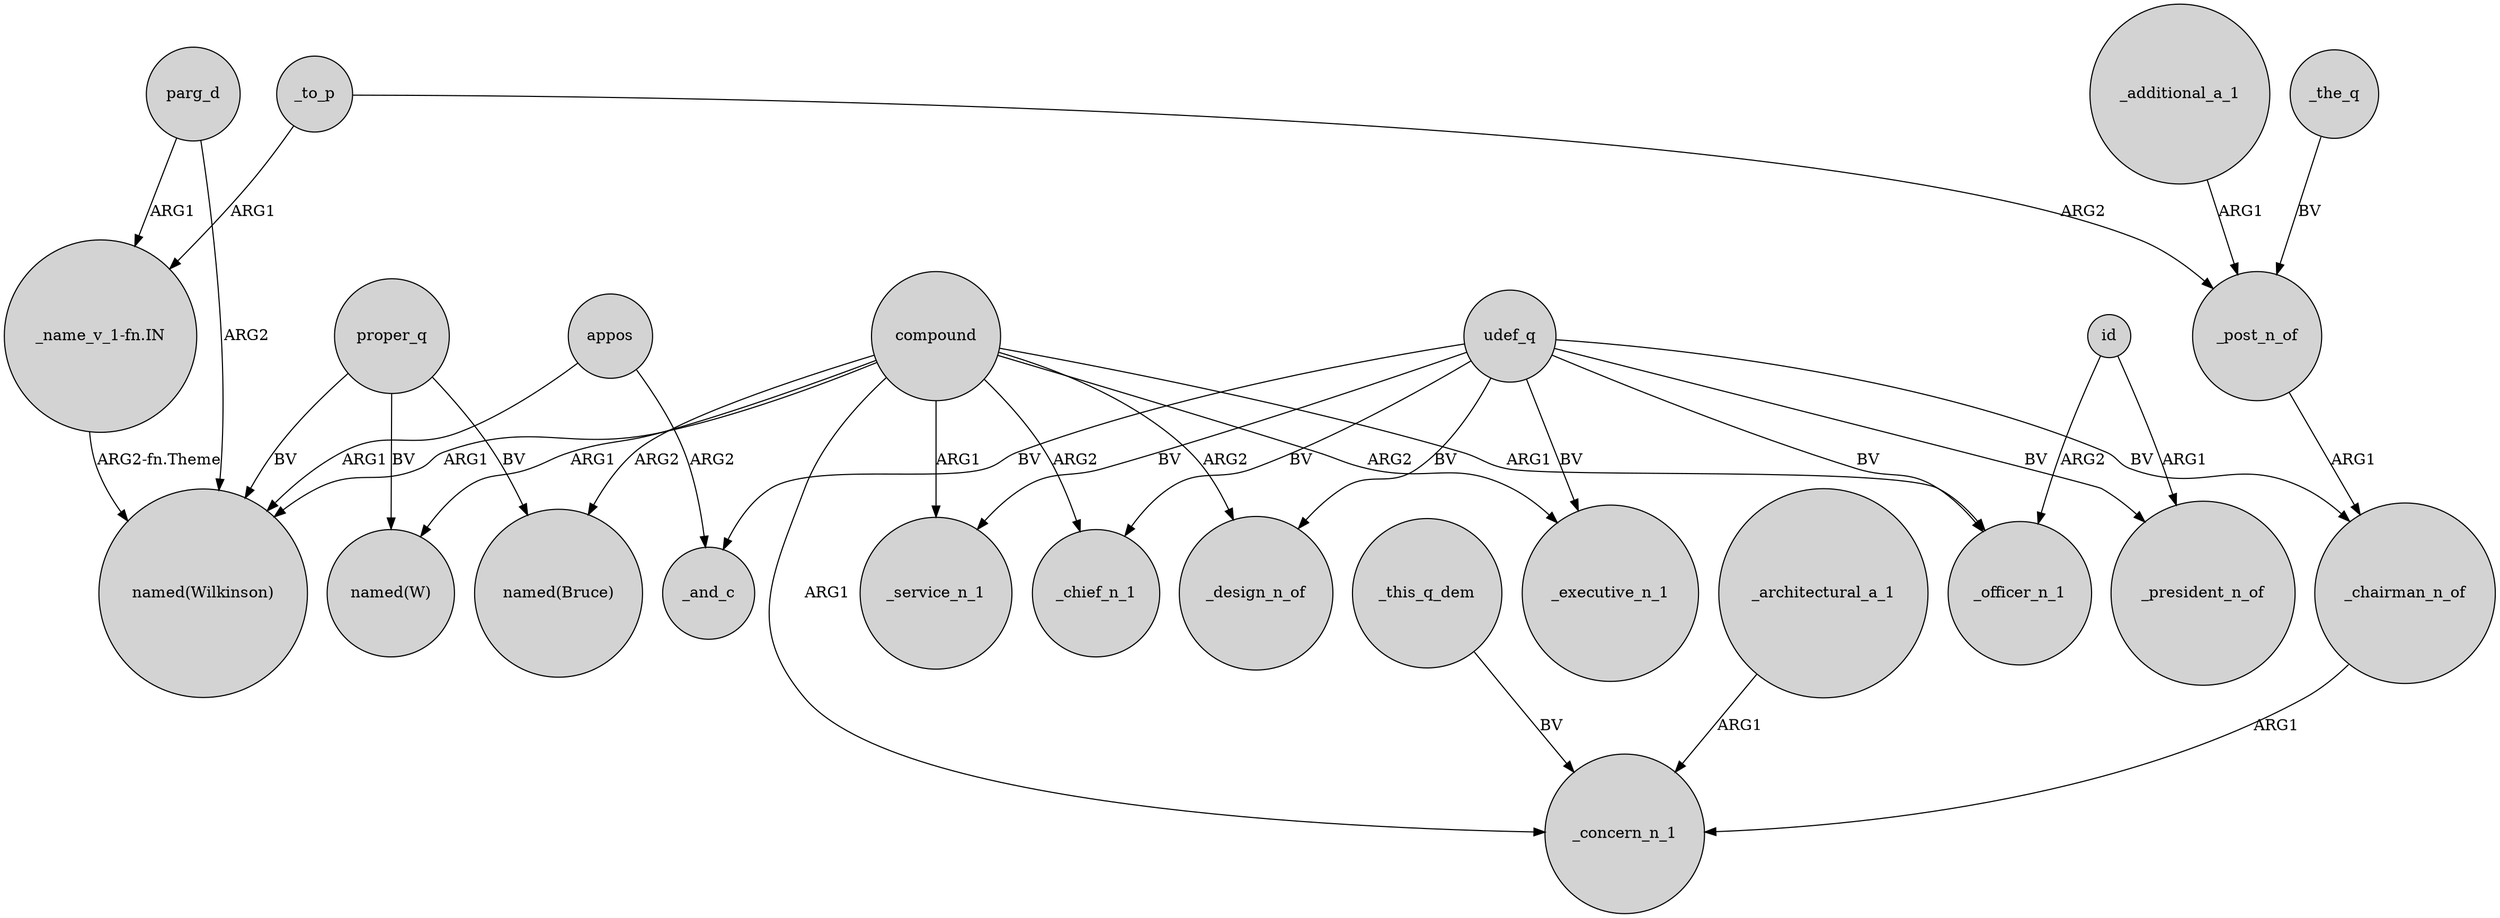 digraph {
	node [shape=circle style=filled]
	compound -> "named(Bruce)" [label=ARG2]
	compound -> _concern_n_1 [label=ARG1]
	udef_q -> _executive_n_1 [label=BV]
	proper_q -> "named(W)" [label=BV]
	compound -> "named(Wilkinson)" [label=ARG1]
	_this_q_dem -> _concern_n_1 [label=BV]
	id -> _president_n_of [label=ARG1]
	_chairman_n_of -> _concern_n_1 [label=ARG1]
	proper_q -> "named(Bruce)" [label=BV]
	udef_q -> _chairman_n_of [label=BV]
	compound -> _chief_n_1 [label=ARG2]
	appos -> "named(Wilkinson)" [label=ARG1]
	compound -> _officer_n_1 [label=ARG1]
	compound -> _design_n_of [label=ARG2]
	udef_q -> _service_n_1 [label=BV]
	appos -> _and_c [label=ARG2]
	compound -> "named(W)" [label=ARG1]
	udef_q -> _president_n_of [label=BV]
	id -> _officer_n_1 [label=ARG2]
	udef_q -> _chief_n_1 [label=BV]
	_additional_a_1 -> _post_n_of [label=ARG1]
	_architectural_a_1 -> _concern_n_1 [label=ARG1]
	udef_q -> _officer_n_1 [label=BV]
	_to_p -> "_name_v_1-fn.IN" [label=ARG1]
	_to_p -> _post_n_of [label=ARG2]
	_post_n_of -> _chairman_n_of [label=ARG1]
	udef_q -> _design_n_of [label=BV]
	_the_q -> _post_n_of [label=BV]
	proper_q -> "named(Wilkinson)" [label=BV]
	udef_q -> _and_c [label=BV]
	compound -> _executive_n_1 [label=ARG2]
	compound -> _service_n_1 [label=ARG1]
	parg_d -> "named(Wilkinson)" [label=ARG2]
	"_name_v_1-fn.IN" -> "named(Wilkinson)" [label="ARG2-fn.Theme"]
	parg_d -> "_name_v_1-fn.IN" [label=ARG1]
}
